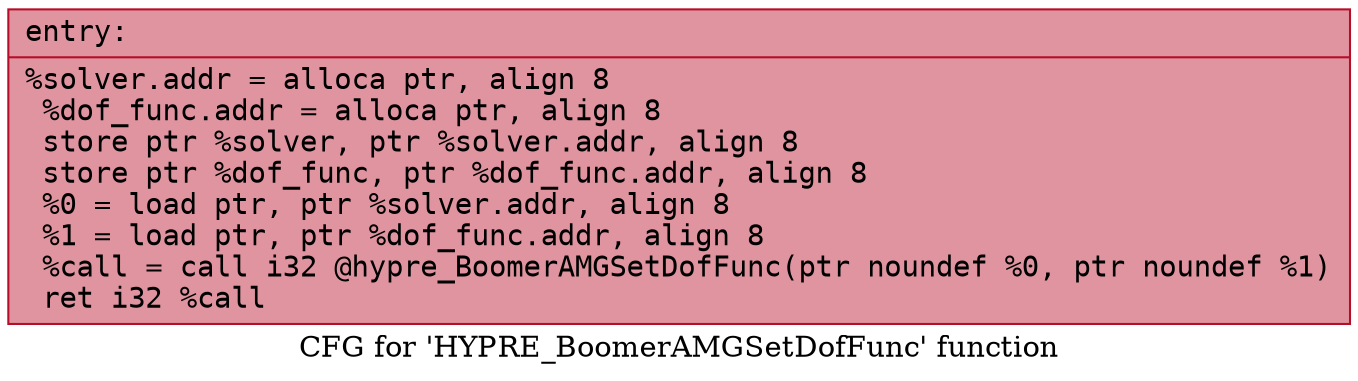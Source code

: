 digraph "CFG for 'HYPRE_BoomerAMGSetDofFunc' function" {
	label="CFG for 'HYPRE_BoomerAMGSetDofFunc' function";

	Node0x55f5a9a878a0 [shape=record,color="#b70d28ff", style=filled, fillcolor="#b70d2870" fontname="Courier",label="{entry:\l|  %solver.addr = alloca ptr, align 8\l  %dof_func.addr = alloca ptr, align 8\l  store ptr %solver, ptr %solver.addr, align 8\l  store ptr %dof_func, ptr %dof_func.addr, align 8\l  %0 = load ptr, ptr %solver.addr, align 8\l  %1 = load ptr, ptr %dof_func.addr, align 8\l  %call = call i32 @hypre_BoomerAMGSetDofFunc(ptr noundef %0, ptr noundef %1)\l  ret i32 %call\l}"];
}
